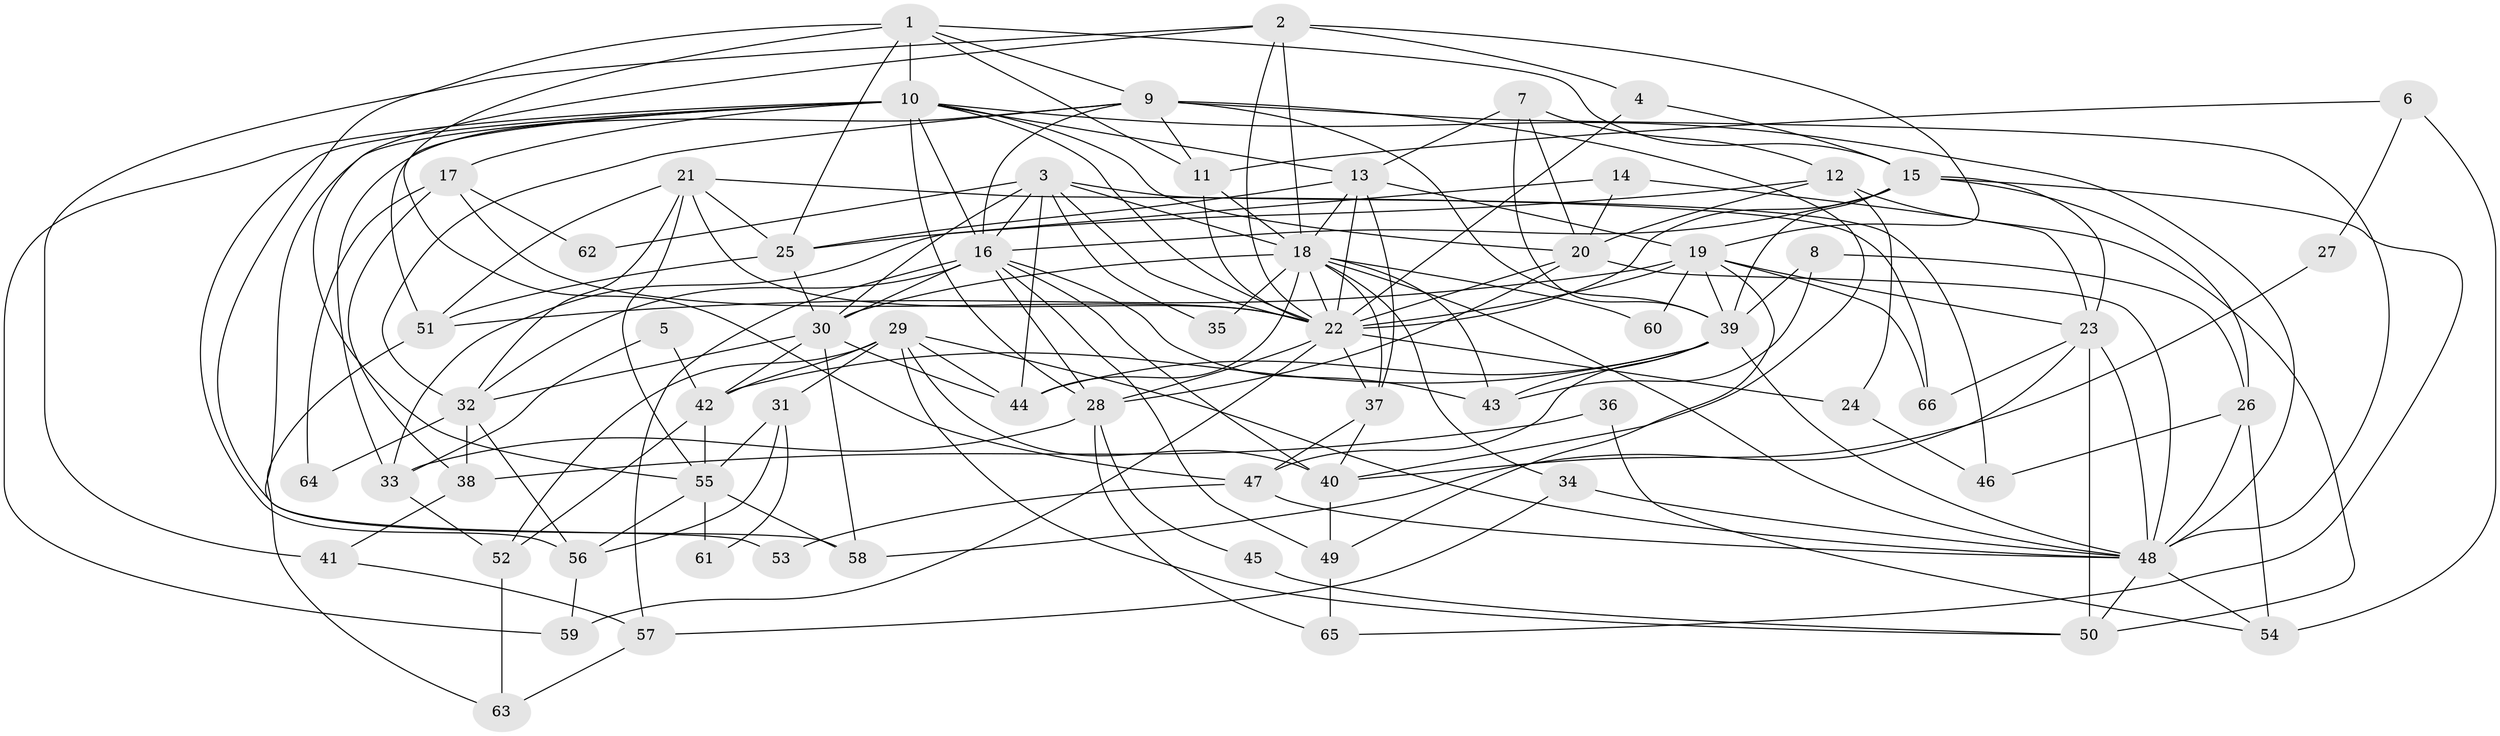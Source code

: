 // original degree distribution, {5: 0.23484848484848486, 4: 0.2878787878787879, 3: 0.25757575757575757, 2: 0.11363636363636363, 6: 0.07575757575757576, 7: 0.022727272727272728, 8: 0.007575757575757576}
// Generated by graph-tools (version 1.1) at 2025/36/03/09/25 02:36:23]
// undirected, 66 vertices, 174 edges
graph export_dot {
graph [start="1"]
  node [color=gray90,style=filled];
  1;
  2;
  3;
  4;
  5;
  6;
  7;
  8;
  9;
  10;
  11;
  12;
  13;
  14;
  15;
  16;
  17;
  18;
  19;
  20;
  21;
  22;
  23;
  24;
  25;
  26;
  27;
  28;
  29;
  30;
  31;
  32;
  33;
  34;
  35;
  36;
  37;
  38;
  39;
  40;
  41;
  42;
  43;
  44;
  45;
  46;
  47;
  48;
  49;
  50;
  51;
  52;
  53;
  54;
  55;
  56;
  57;
  58;
  59;
  60;
  61;
  62;
  63;
  64;
  65;
  66;
  1 -- 9 [weight=1.0];
  1 -- 10 [weight=1.0];
  1 -- 11 [weight=1.0];
  1 -- 15 [weight=1.0];
  1 -- 25 [weight=1.0];
  1 -- 47 [weight=1.0];
  1 -- 58 [weight=1.0];
  2 -- 4 [weight=1.0];
  2 -- 18 [weight=1.0];
  2 -- 19 [weight=2.0];
  2 -- 22 [weight=1.0];
  2 -- 41 [weight=2.0];
  2 -- 55 [weight=1.0];
  3 -- 16 [weight=1.0];
  3 -- 18 [weight=1.0];
  3 -- 22 [weight=1.0];
  3 -- 30 [weight=1.0];
  3 -- 35 [weight=1.0];
  3 -- 44 [weight=1.0];
  3 -- 46 [weight=1.0];
  3 -- 62 [weight=1.0];
  4 -- 15 [weight=1.0];
  4 -- 22 [weight=1.0];
  5 -- 33 [weight=1.0];
  5 -- 42 [weight=1.0];
  6 -- 11 [weight=1.0];
  6 -- 27 [weight=1.0];
  6 -- 54 [weight=1.0];
  7 -- 12 [weight=1.0];
  7 -- 13 [weight=1.0];
  7 -- 20 [weight=1.0];
  7 -- 39 [weight=1.0];
  8 -- 26 [weight=1.0];
  8 -- 39 [weight=2.0];
  8 -- 43 [weight=1.0];
  9 -- 11 [weight=1.0];
  9 -- 16 [weight=1.0];
  9 -- 32 [weight=1.0];
  9 -- 33 [weight=1.0];
  9 -- 39 [weight=1.0];
  9 -- 40 [weight=1.0];
  9 -- 48 [weight=1.0];
  10 -- 13 [weight=2.0];
  10 -- 16 [weight=3.0];
  10 -- 17 [weight=3.0];
  10 -- 20 [weight=1.0];
  10 -- 22 [weight=1.0];
  10 -- 28 [weight=1.0];
  10 -- 48 [weight=1.0];
  10 -- 51 [weight=1.0];
  10 -- 53 [weight=1.0];
  10 -- 56 [weight=1.0];
  10 -- 59 [weight=1.0];
  11 -- 18 [weight=1.0];
  11 -- 22 [weight=1.0];
  12 -- 20 [weight=1.0];
  12 -- 24 [weight=1.0];
  12 -- 25 [weight=1.0];
  12 -- 50 [weight=1.0];
  13 -- 18 [weight=2.0];
  13 -- 19 [weight=1.0];
  13 -- 22 [weight=1.0];
  13 -- 25 [weight=1.0];
  13 -- 37 [weight=1.0];
  14 -- 20 [weight=2.0];
  14 -- 23 [weight=1.0];
  14 -- 33 [weight=1.0];
  15 -- 16 [weight=1.0];
  15 -- 22 [weight=1.0];
  15 -- 23 [weight=1.0];
  15 -- 26 [weight=1.0];
  15 -- 39 [weight=1.0];
  15 -- 65 [weight=1.0];
  16 -- 28 [weight=1.0];
  16 -- 30 [weight=1.0];
  16 -- 32 [weight=1.0];
  16 -- 40 [weight=1.0];
  16 -- 43 [weight=1.0];
  16 -- 49 [weight=1.0];
  16 -- 57 [weight=1.0];
  17 -- 22 [weight=1.0];
  17 -- 38 [weight=1.0];
  17 -- 62 [weight=1.0];
  17 -- 64 [weight=1.0];
  18 -- 22 [weight=1.0];
  18 -- 30 [weight=3.0];
  18 -- 34 [weight=1.0];
  18 -- 35 [weight=1.0];
  18 -- 37 [weight=1.0];
  18 -- 43 [weight=1.0];
  18 -- 44 [weight=1.0];
  18 -- 48 [weight=2.0];
  18 -- 60 [weight=1.0];
  19 -- 22 [weight=1.0];
  19 -- 23 [weight=1.0];
  19 -- 39 [weight=1.0];
  19 -- 49 [weight=1.0];
  19 -- 51 [weight=1.0];
  19 -- 60 [weight=2.0];
  19 -- 66 [weight=1.0];
  20 -- 22 [weight=1.0];
  20 -- 28 [weight=2.0];
  20 -- 48 [weight=1.0];
  21 -- 22 [weight=1.0];
  21 -- 25 [weight=3.0];
  21 -- 32 [weight=1.0];
  21 -- 51 [weight=1.0];
  21 -- 55 [weight=1.0];
  21 -- 66 [weight=1.0];
  22 -- 24 [weight=1.0];
  22 -- 28 [weight=1.0];
  22 -- 37 [weight=1.0];
  22 -- 59 [weight=1.0];
  23 -- 48 [weight=2.0];
  23 -- 50 [weight=1.0];
  23 -- 58 [weight=1.0];
  23 -- 66 [weight=1.0];
  24 -- 46 [weight=1.0];
  25 -- 30 [weight=1.0];
  25 -- 51 [weight=1.0];
  26 -- 46 [weight=1.0];
  26 -- 48 [weight=1.0];
  26 -- 54 [weight=1.0];
  27 -- 40 [weight=1.0];
  28 -- 33 [weight=2.0];
  28 -- 45 [weight=1.0];
  28 -- 65 [weight=1.0];
  29 -- 31 [weight=1.0];
  29 -- 40 [weight=1.0];
  29 -- 42 [weight=1.0];
  29 -- 44 [weight=2.0];
  29 -- 48 [weight=2.0];
  29 -- 50 [weight=1.0];
  29 -- 52 [weight=1.0];
  30 -- 32 [weight=1.0];
  30 -- 42 [weight=1.0];
  30 -- 44 [weight=1.0];
  30 -- 58 [weight=1.0];
  31 -- 55 [weight=1.0];
  31 -- 56 [weight=1.0];
  31 -- 61 [weight=1.0];
  32 -- 38 [weight=1.0];
  32 -- 56 [weight=1.0];
  32 -- 64 [weight=1.0];
  33 -- 52 [weight=1.0];
  34 -- 48 [weight=1.0];
  34 -- 57 [weight=1.0];
  36 -- 38 [weight=1.0];
  36 -- 54 [weight=1.0];
  37 -- 40 [weight=1.0];
  37 -- 47 [weight=1.0];
  38 -- 41 [weight=1.0];
  39 -- 42 [weight=1.0];
  39 -- 43 [weight=1.0];
  39 -- 44 [weight=3.0];
  39 -- 47 [weight=1.0];
  39 -- 48 [weight=1.0];
  40 -- 49 [weight=1.0];
  41 -- 57 [weight=1.0];
  42 -- 52 [weight=1.0];
  42 -- 55 [weight=1.0];
  45 -- 50 [weight=1.0];
  47 -- 48 [weight=1.0];
  47 -- 53 [weight=1.0];
  48 -- 50 [weight=1.0];
  48 -- 54 [weight=1.0];
  49 -- 65 [weight=1.0];
  51 -- 63 [weight=1.0];
  52 -- 63 [weight=1.0];
  55 -- 56 [weight=1.0];
  55 -- 58 [weight=1.0];
  55 -- 61 [weight=1.0];
  56 -- 59 [weight=1.0];
  57 -- 63 [weight=1.0];
}
